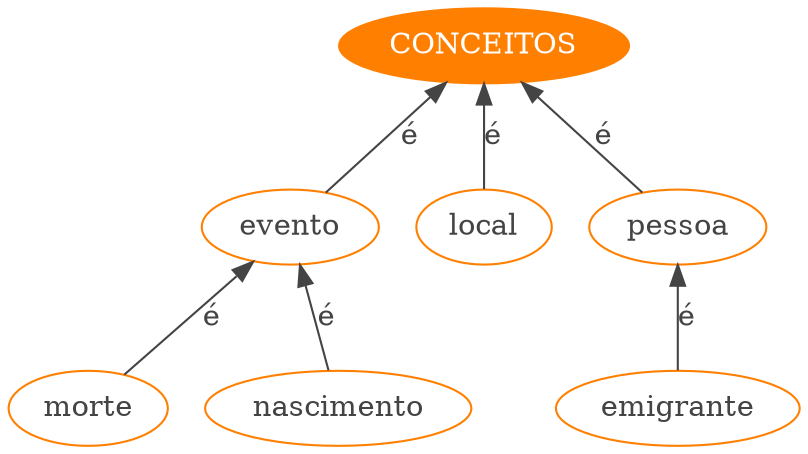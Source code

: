 
digraph mainmap {
	graph [bgcolor=transparent];
	rankdir = BT;
  CONCEITOS [URL="conceitos.php",
		color = darkorange1,
		fontcolor = white,
		style = filled,];
"evento" [color="darkorange1", fontcolor="#444444",URL="conceito.php?conceito=evento"];
"evento" -> CONCEITOS [label=é, color="#444444", fontcolor="#444444"];
"morte" [color="darkorange1", fontcolor="#444444",URL="conceito.php?conceito=morte"];
"morte" -> "evento"[label=é, color="#444444", fontcolor="#444444"];
"nascimento" [color="darkorange1", fontcolor="#444444",URL="conceito.php?conceito=nascimento"];
"nascimento" -> "evento"[label=é, color="#444444", fontcolor="#444444"];
"local" [color="darkorange1", fontcolor="#444444",URL="conceito.php?conceito=local"];
"local" -> CONCEITOS [label=é, color="#444444", fontcolor="#444444"];
"pessoa" [color="darkorange1", fontcolor="#444444",URL="conceito.php?conceito=pessoa"];
"pessoa" -> CONCEITOS [label=é, color="#444444", fontcolor="#444444"];
"emigrante" [color="darkorange1", fontcolor="#444444",URL="conceito.php?conceito=emigrante"];
"emigrante" -> "pessoa"[label=é, color="#444444", fontcolor="#444444"];
}